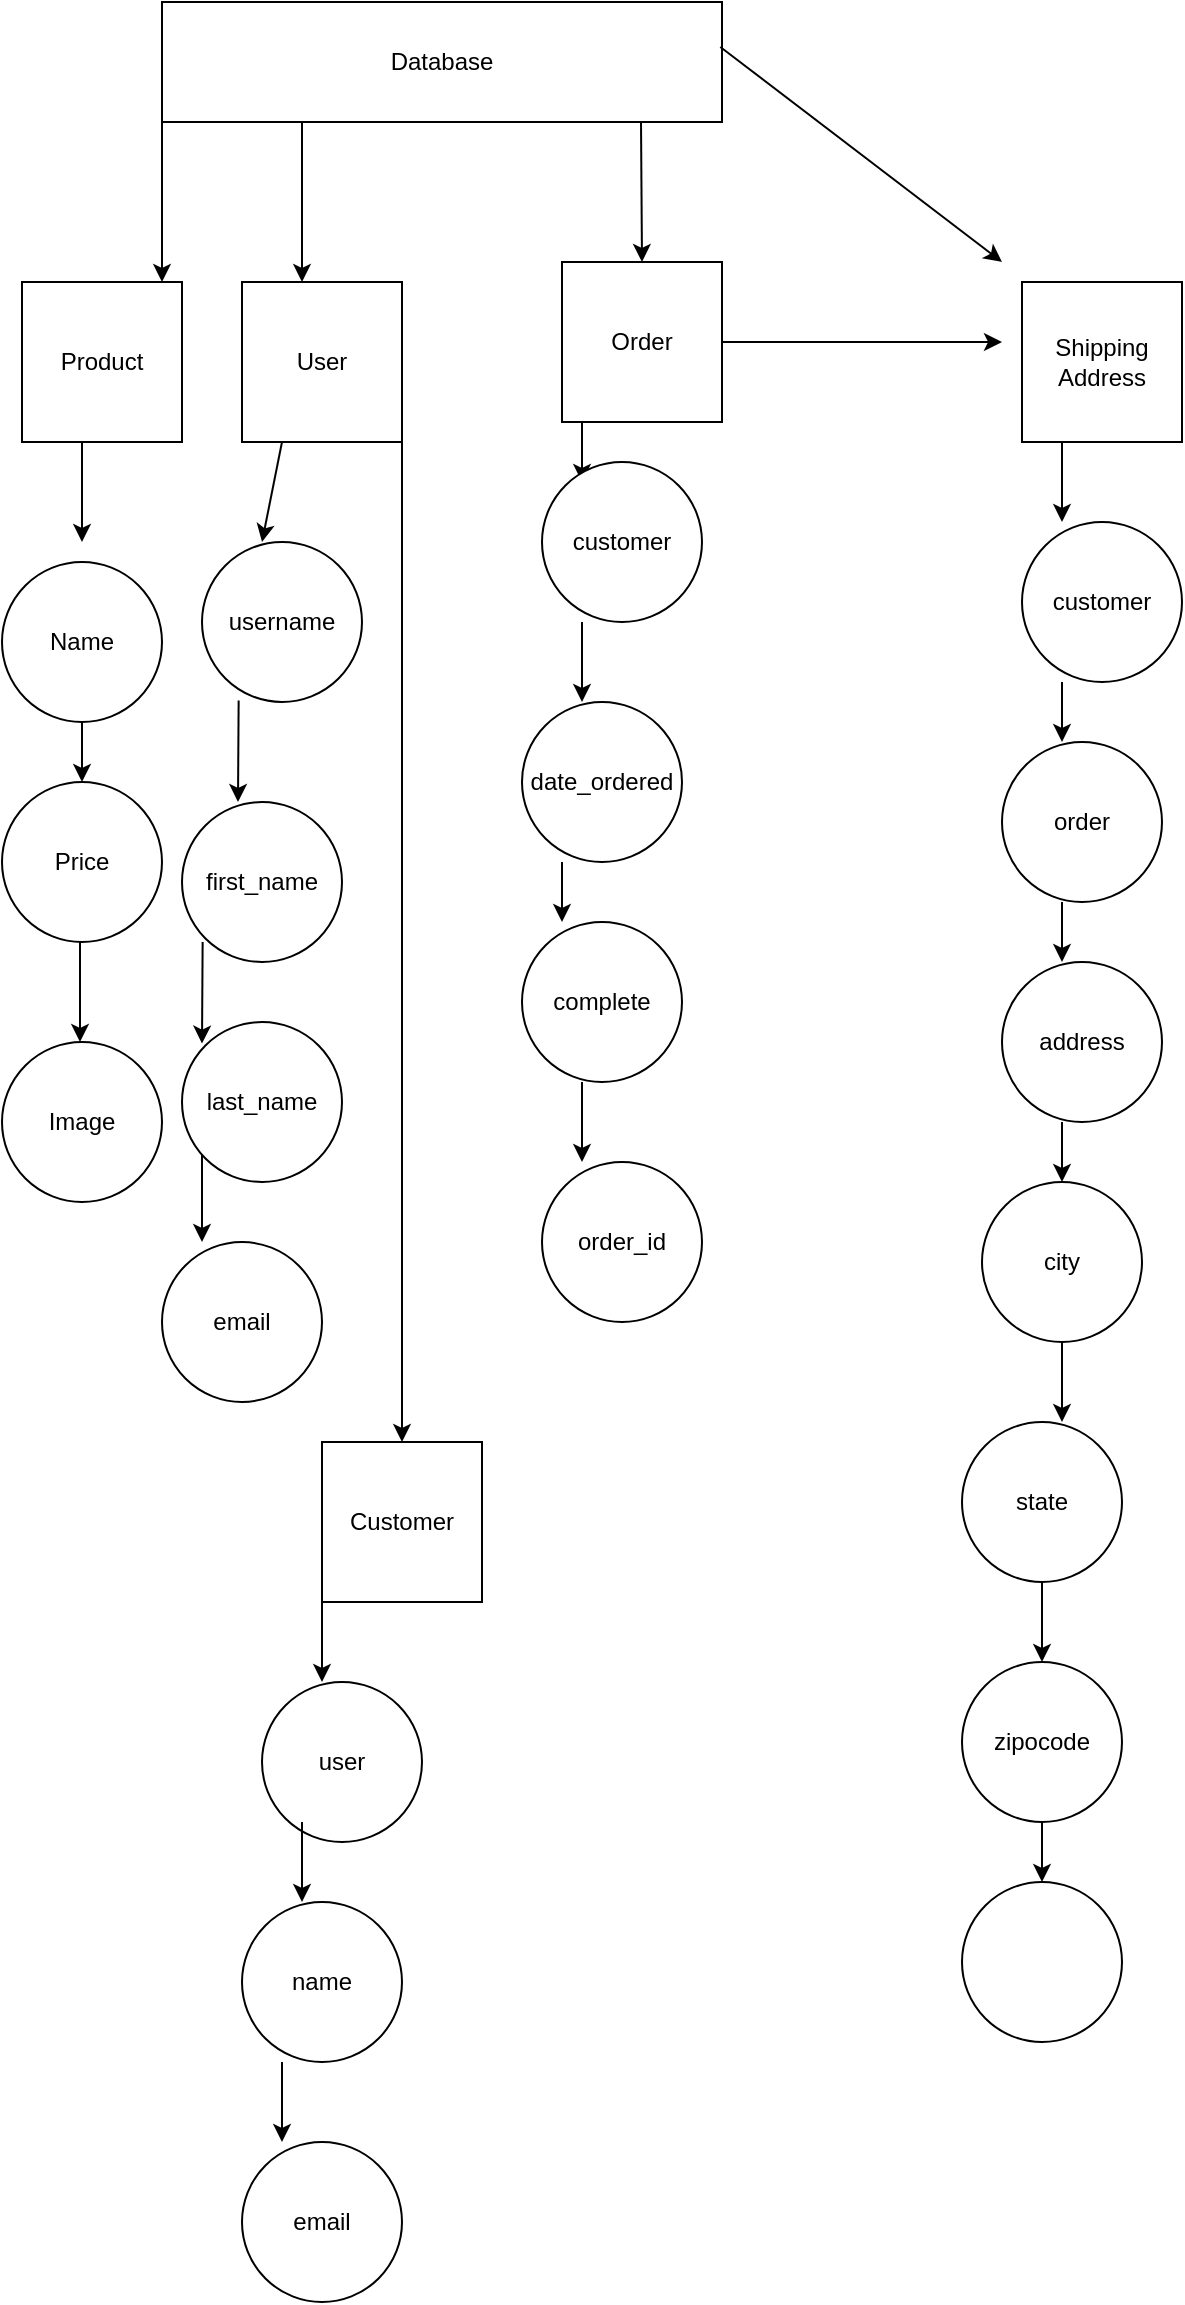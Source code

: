 <mxfile>
    <diagram id="aQRnd7THgnA0B2CzpU6b" name="Page-1">
        <mxGraphModel dx="1794" dy="684" grid="1" gridSize="10" guides="1" tooltips="1" connect="1" arrows="1" fold="1" page="1" pageScale="1" pageWidth="850" pageHeight="1100" math="0" shadow="0">
            <root>
                <mxCell id="0"/>
                <mxCell id="1" parent="0"/>
                <mxCell id="2" value="Database" style="rounded=0;whiteSpace=wrap;html=1;" vertex="1" parent="1">
                    <mxGeometry x="40" y="40" width="280" height="60" as="geometry"/>
                </mxCell>
                <mxCell id="4" value="" style="endArrow=classic;html=1;" edge="1" parent="1">
                    <mxGeometry width="50" height="50" relative="1" as="geometry">
                        <mxPoint x="40" y="100" as="sourcePoint"/>
                        <mxPoint x="40" y="180" as="targetPoint"/>
                    </mxGeometry>
                </mxCell>
                <mxCell id="5" value="" style="endArrow=classic;html=1;" edge="1" parent="1">
                    <mxGeometry width="50" height="50" relative="1" as="geometry">
                        <mxPoint x="110" y="100" as="sourcePoint"/>
                        <mxPoint x="110" y="180" as="targetPoint"/>
                    </mxGeometry>
                </mxCell>
                <mxCell id="6" value="" style="endArrow=classic;html=1;" edge="1" parent="1">
                    <mxGeometry width="50" height="50" relative="1" as="geometry">
                        <mxPoint x="279.5" y="100" as="sourcePoint"/>
                        <mxPoint x="280" y="170" as="targetPoint"/>
                    </mxGeometry>
                </mxCell>
                <mxCell id="9" value="Product" style="whiteSpace=wrap;html=1;aspect=fixed;" vertex="1" parent="1">
                    <mxGeometry x="-30" y="180" width="80" height="80" as="geometry"/>
                </mxCell>
                <mxCell id="17" value="" style="endArrow=classic;html=1;" edge="1" parent="1">
                    <mxGeometry width="50" height="50" relative="1" as="geometry">
                        <mxPoint y="260" as="sourcePoint"/>
                        <mxPoint y="310" as="targetPoint"/>
                    </mxGeometry>
                </mxCell>
                <mxCell id="18" value="Name" style="ellipse;whiteSpace=wrap;html=1;aspect=fixed;" vertex="1" parent="1">
                    <mxGeometry x="-40" y="320" width="80" height="80" as="geometry"/>
                </mxCell>
                <mxCell id="19" value="" style="endArrow=classic;html=1;" edge="1" parent="1">
                    <mxGeometry width="50" height="50" relative="1" as="geometry">
                        <mxPoint y="400" as="sourcePoint"/>
                        <mxPoint y="430" as="targetPoint"/>
                    </mxGeometry>
                </mxCell>
                <mxCell id="20" value="Price" style="ellipse;whiteSpace=wrap;html=1;aspect=fixed;" vertex="1" parent="1">
                    <mxGeometry x="-40" y="430" width="80" height="80" as="geometry"/>
                </mxCell>
                <mxCell id="21" value="" style="endArrow=classic;html=1;" edge="1" parent="1">
                    <mxGeometry width="50" height="50" relative="1" as="geometry">
                        <mxPoint x="-1" y="510" as="sourcePoint"/>
                        <mxPoint x="-1" y="560" as="targetPoint"/>
                    </mxGeometry>
                </mxCell>
                <mxCell id="23" value="Image" style="ellipse;whiteSpace=wrap;html=1;aspect=fixed;" vertex="1" parent="1">
                    <mxGeometry x="-40" y="560" width="80" height="80" as="geometry"/>
                </mxCell>
                <mxCell id="24" value="" style="endArrow=classic;html=1;" edge="1" parent="1">
                    <mxGeometry width="50" height="50" relative="1" as="geometry">
                        <mxPoint x="60" y="610" as="sourcePoint"/>
                        <mxPoint x="60" y="660" as="targetPoint"/>
                    </mxGeometry>
                </mxCell>
                <mxCell id="25" value="username" style="ellipse;whiteSpace=wrap;html=1;aspect=fixed;" vertex="1" parent="1">
                    <mxGeometry x="60" y="310" width="80" height="80" as="geometry"/>
                </mxCell>
                <mxCell id="26" value="User" style="whiteSpace=wrap;html=1;aspect=fixed;" vertex="1" parent="1">
                    <mxGeometry x="80" y="180" width="80" height="80" as="geometry"/>
                </mxCell>
                <mxCell id="27" value="" style="endArrow=classic;html=1;entryX=0.375;entryY=0;entryDx=0;entryDy=0;entryPerimeter=0;" edge="1" parent="1" target="25">
                    <mxGeometry width="50" height="50" relative="1" as="geometry">
                        <mxPoint x="100" y="260" as="sourcePoint"/>
                        <mxPoint x="70" y="300" as="targetPoint"/>
                    </mxGeometry>
                </mxCell>
                <mxCell id="29" value="" style="endArrow=classic;html=1;exitX=0.229;exitY=0.99;exitDx=0;exitDy=0;exitPerimeter=0;" edge="1" parent="1" source="25">
                    <mxGeometry width="50" height="50" relative="1" as="geometry">
                        <mxPoint x="10" y="410" as="sourcePoint"/>
                        <mxPoint x="78" y="440" as="targetPoint"/>
                    </mxGeometry>
                </mxCell>
                <mxCell id="30" value="first_name" style="ellipse;whiteSpace=wrap;html=1;aspect=fixed;" vertex="1" parent="1">
                    <mxGeometry x="50" y="440" width="80" height="80" as="geometry"/>
                </mxCell>
                <mxCell id="31" value="" style="endArrow=classic;html=1;exitX=0.229;exitY=0.99;exitDx=0;exitDy=0;exitPerimeter=0;" edge="1" parent="1">
                    <mxGeometry width="50" height="50" relative="1" as="geometry">
                        <mxPoint x="60.32" y="510.0" as="sourcePoint"/>
                        <mxPoint x="60" y="560.8" as="targetPoint"/>
                    </mxGeometry>
                </mxCell>
                <mxCell id="32" value="last_name" style="ellipse;whiteSpace=wrap;html=1;aspect=fixed;" vertex="1" parent="1">
                    <mxGeometry x="50" y="550" width="80" height="80" as="geometry"/>
                </mxCell>
                <mxCell id="33" value="email" style="ellipse;whiteSpace=wrap;html=1;aspect=fixed;" vertex="1" parent="1">
                    <mxGeometry x="40" y="660" width="80" height="80" as="geometry"/>
                </mxCell>
                <mxCell id="34" value="" style="endArrow=classic;html=1;exitX=1;exitY=1;exitDx=0;exitDy=0;" edge="1" parent="1" source="26">
                    <mxGeometry width="50" height="50" relative="1" as="geometry">
                        <mxPoint x="150" y="280" as="sourcePoint"/>
                        <mxPoint x="160" y="760" as="targetPoint"/>
                    </mxGeometry>
                </mxCell>
                <mxCell id="35" value="Customer" style="whiteSpace=wrap;html=1;aspect=fixed;" vertex="1" parent="1">
                    <mxGeometry x="120" y="760" width="80" height="80" as="geometry"/>
                </mxCell>
                <mxCell id="39" value="" style="endArrow=classic;html=1;" edge="1" parent="1">
                    <mxGeometry width="50" height="50" relative="1" as="geometry">
                        <mxPoint x="120" y="840" as="sourcePoint"/>
                        <mxPoint x="120" y="880" as="targetPoint"/>
                    </mxGeometry>
                </mxCell>
                <mxCell id="40" value="user" style="ellipse;whiteSpace=wrap;html=1;aspect=fixed;" vertex="1" parent="1">
                    <mxGeometry x="90" y="880" width="80" height="80" as="geometry"/>
                </mxCell>
                <mxCell id="42" value="" style="endArrow=classic;html=1;" edge="1" parent="1">
                    <mxGeometry width="50" height="50" relative="1" as="geometry">
                        <mxPoint x="110" y="950" as="sourcePoint"/>
                        <mxPoint x="110" y="990" as="targetPoint"/>
                    </mxGeometry>
                </mxCell>
                <mxCell id="43" value="name" style="ellipse;whiteSpace=wrap;html=1;aspect=fixed;" vertex="1" parent="1">
                    <mxGeometry x="80" y="990" width="80" height="80" as="geometry"/>
                </mxCell>
                <mxCell id="44" value="" style="endArrow=classic;html=1;" edge="1" parent="1">
                    <mxGeometry width="50" height="50" relative="1" as="geometry">
                        <mxPoint x="100" y="1070" as="sourcePoint"/>
                        <mxPoint x="100" y="1110" as="targetPoint"/>
                    </mxGeometry>
                </mxCell>
                <mxCell id="45" value="email" style="ellipse;whiteSpace=wrap;html=1;aspect=fixed;" vertex="1" parent="1">
                    <mxGeometry x="80" y="1110" width="80" height="80" as="geometry"/>
                </mxCell>
                <mxCell id="46" value="Order&lt;br&gt;" style="whiteSpace=wrap;html=1;aspect=fixed;" vertex="1" parent="1">
                    <mxGeometry x="240" y="170" width="80" height="80" as="geometry"/>
                </mxCell>
                <mxCell id="47" value="" style="endArrow=classic;html=1;" edge="1" parent="1">
                    <mxGeometry width="50" height="50" relative="1" as="geometry">
                        <mxPoint x="250" y="250" as="sourcePoint"/>
                        <mxPoint x="250" y="280" as="targetPoint"/>
                    </mxGeometry>
                </mxCell>
                <mxCell id="48" value="customer" style="ellipse;whiteSpace=wrap;html=1;aspect=fixed;" vertex="1" parent="1">
                    <mxGeometry x="230" y="270" width="80" height="80" as="geometry"/>
                </mxCell>
                <mxCell id="49" value="" style="endArrow=classic;html=1;" edge="1" parent="1">
                    <mxGeometry width="50" height="50" relative="1" as="geometry">
                        <mxPoint x="250" y="350" as="sourcePoint"/>
                        <mxPoint x="250" y="390" as="targetPoint"/>
                    </mxGeometry>
                </mxCell>
                <mxCell id="50" value="date_ordered" style="ellipse;whiteSpace=wrap;html=1;aspect=fixed;" vertex="1" parent="1">
                    <mxGeometry x="220" y="390" width="80" height="80" as="geometry"/>
                </mxCell>
                <mxCell id="51" value="" style="endArrow=classic;html=1;" edge="1" parent="1">
                    <mxGeometry width="50" height="50" relative="1" as="geometry">
                        <mxPoint x="240" y="470" as="sourcePoint"/>
                        <mxPoint x="240" y="500" as="targetPoint"/>
                    </mxGeometry>
                </mxCell>
                <mxCell id="52" value="complete" style="ellipse;whiteSpace=wrap;html=1;aspect=fixed;" vertex="1" parent="1">
                    <mxGeometry x="220" y="500" width="80" height="80" as="geometry"/>
                </mxCell>
                <mxCell id="53" value="" style="endArrow=classic;html=1;" edge="1" parent="1">
                    <mxGeometry width="50" height="50" relative="1" as="geometry">
                        <mxPoint x="250" y="580" as="sourcePoint"/>
                        <mxPoint x="250" y="620" as="targetPoint"/>
                    </mxGeometry>
                </mxCell>
                <mxCell id="54" value="order_id" style="ellipse;whiteSpace=wrap;html=1;aspect=fixed;" vertex="1" parent="1">
                    <mxGeometry x="230" y="620" width="80" height="80" as="geometry"/>
                </mxCell>
                <mxCell id="55" value="" style="endArrow=classic;html=1;exitX=1;exitY=0.5;exitDx=0;exitDy=0;" edge="1" parent="1" source="46">
                    <mxGeometry width="50" height="50" relative="1" as="geometry">
                        <mxPoint x="400" y="370" as="sourcePoint"/>
                        <mxPoint x="460" y="210" as="targetPoint"/>
                    </mxGeometry>
                </mxCell>
                <mxCell id="56" value="Shipping Address" style="whiteSpace=wrap;html=1;aspect=fixed;" vertex="1" parent="1">
                    <mxGeometry x="470" y="180" width="80" height="80" as="geometry"/>
                </mxCell>
                <mxCell id="57" value="" style="endArrow=classic;html=1;exitX=0.997;exitY=0.375;exitDx=0;exitDy=0;exitPerimeter=0;" edge="1" parent="1" source="2">
                    <mxGeometry width="50" height="50" relative="1" as="geometry">
                        <mxPoint x="400" y="370" as="sourcePoint"/>
                        <mxPoint x="460" y="170" as="targetPoint"/>
                    </mxGeometry>
                </mxCell>
                <mxCell id="58" value="" style="endArrow=classic;html=1;" edge="1" parent="1">
                    <mxGeometry width="50" height="50" relative="1" as="geometry">
                        <mxPoint x="490" y="260" as="sourcePoint"/>
                        <mxPoint x="490" y="300" as="targetPoint"/>
                    </mxGeometry>
                </mxCell>
                <mxCell id="59" value="customer" style="ellipse;whiteSpace=wrap;html=1;aspect=fixed;" vertex="1" parent="1">
                    <mxGeometry x="470" y="300" width="80" height="80" as="geometry"/>
                </mxCell>
                <mxCell id="61" value="" style="endArrow=classic;html=1;" edge="1" parent="1">
                    <mxGeometry width="50" height="50" relative="1" as="geometry">
                        <mxPoint x="490" y="380" as="sourcePoint"/>
                        <mxPoint x="490" y="410" as="targetPoint"/>
                    </mxGeometry>
                </mxCell>
                <mxCell id="62" value="order" style="ellipse;whiteSpace=wrap;html=1;aspect=fixed;" vertex="1" parent="1">
                    <mxGeometry x="460" y="410" width="80" height="80" as="geometry"/>
                </mxCell>
                <mxCell id="63" value="" style="endArrow=classic;html=1;" edge="1" parent="1">
                    <mxGeometry width="50" height="50" relative="1" as="geometry">
                        <mxPoint x="490" y="490" as="sourcePoint"/>
                        <mxPoint x="490" y="520" as="targetPoint"/>
                    </mxGeometry>
                </mxCell>
                <mxCell id="64" value="address" style="ellipse;whiteSpace=wrap;html=1;aspect=fixed;" vertex="1" parent="1">
                    <mxGeometry x="460" y="520" width="80" height="80" as="geometry"/>
                </mxCell>
                <mxCell id="65" value="" style="endArrow=classic;html=1;" edge="1" parent="1">
                    <mxGeometry width="50" height="50" relative="1" as="geometry">
                        <mxPoint x="490" y="600" as="sourcePoint"/>
                        <mxPoint x="490" y="630" as="targetPoint"/>
                    </mxGeometry>
                </mxCell>
                <mxCell id="66" value="city" style="ellipse;whiteSpace=wrap;html=1;aspect=fixed;" vertex="1" parent="1">
                    <mxGeometry x="450" y="630" width="80" height="80" as="geometry"/>
                </mxCell>
                <mxCell id="67" value="" style="endArrow=classic;html=1;exitX=0.5;exitY=1;exitDx=0;exitDy=0;" edge="1" parent="1" source="66">
                    <mxGeometry width="50" height="50" relative="1" as="geometry">
                        <mxPoint x="490" y="720" as="sourcePoint"/>
                        <mxPoint x="490" y="750" as="targetPoint"/>
                    </mxGeometry>
                </mxCell>
                <mxCell id="69" value="state" style="ellipse;whiteSpace=wrap;html=1;aspect=fixed;" vertex="1" parent="1">
                    <mxGeometry x="440" y="750" width="80" height="80" as="geometry"/>
                </mxCell>
                <mxCell id="70" value="" style="endArrow=classic;html=1;" edge="1" parent="1">
                    <mxGeometry width="50" height="50" relative="1" as="geometry">
                        <mxPoint x="480" y="830" as="sourcePoint"/>
                        <mxPoint x="480" y="870" as="targetPoint"/>
                    </mxGeometry>
                </mxCell>
                <mxCell id="71" value="zipocode" style="ellipse;whiteSpace=wrap;html=1;aspect=fixed;" vertex="1" parent="1">
                    <mxGeometry x="440" y="870" width="80" height="80" as="geometry"/>
                </mxCell>
                <mxCell id="72" value="" style="endArrow=classic;html=1;" edge="1" parent="1">
                    <mxGeometry width="50" height="50" relative="1" as="geometry">
                        <mxPoint x="480" y="950" as="sourcePoint"/>
                        <mxPoint x="480" y="980" as="targetPoint"/>
                    </mxGeometry>
                </mxCell>
                <mxCell id="73" value="" style="ellipse;whiteSpace=wrap;html=1;aspect=fixed;" vertex="1" parent="1">
                    <mxGeometry x="440" y="980" width="80" height="80" as="geometry"/>
                </mxCell>
            </root>
        </mxGraphModel>
    </diagram>
</mxfile>